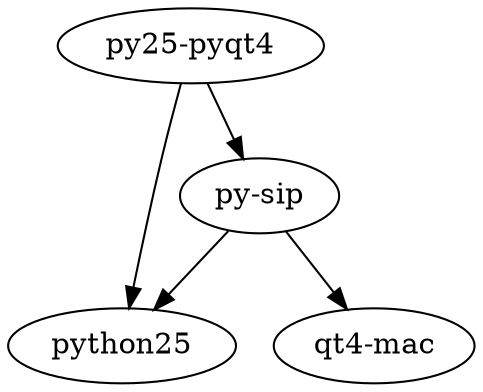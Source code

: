 strict digraph PyQt4 {

    python [label="python25"];
    qt4 [label="qt4-mac"];
    sip [label="py-sip"];
    pyqt4 [label="py25-pyqt4"];

    pyqt4 -> sip -> qt4; 
    pyqt4 -> python;
    sip -> python;

}